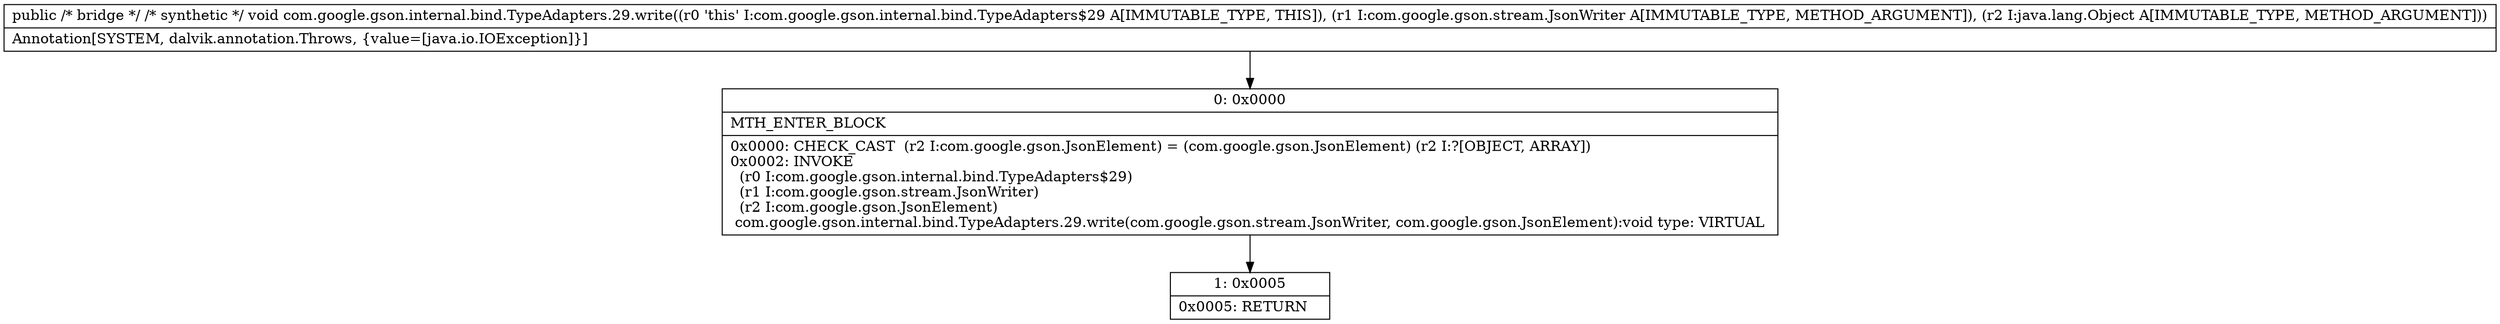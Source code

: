digraph "CFG forcom.google.gson.internal.bind.TypeAdapters.29.write(Lcom\/google\/gson\/stream\/JsonWriter;Ljava\/lang\/Object;)V" {
Node_0 [shape=record,label="{0\:\ 0x0000|MTH_ENTER_BLOCK\l|0x0000: CHECK_CAST  (r2 I:com.google.gson.JsonElement) = (com.google.gson.JsonElement) (r2 I:?[OBJECT, ARRAY]) \l0x0002: INVOKE  \l  (r0 I:com.google.gson.internal.bind.TypeAdapters$29)\l  (r1 I:com.google.gson.stream.JsonWriter)\l  (r2 I:com.google.gson.JsonElement)\l com.google.gson.internal.bind.TypeAdapters.29.write(com.google.gson.stream.JsonWriter, com.google.gson.JsonElement):void type: VIRTUAL \l}"];
Node_1 [shape=record,label="{1\:\ 0x0005|0x0005: RETURN   \l}"];
MethodNode[shape=record,label="{public \/* bridge *\/ \/* synthetic *\/ void com.google.gson.internal.bind.TypeAdapters.29.write((r0 'this' I:com.google.gson.internal.bind.TypeAdapters$29 A[IMMUTABLE_TYPE, THIS]), (r1 I:com.google.gson.stream.JsonWriter A[IMMUTABLE_TYPE, METHOD_ARGUMENT]), (r2 I:java.lang.Object A[IMMUTABLE_TYPE, METHOD_ARGUMENT]))  | Annotation[SYSTEM, dalvik.annotation.Throws, \{value=[java.io.IOException]\}]\l}"];
MethodNode -> Node_0;
Node_0 -> Node_1;
}

